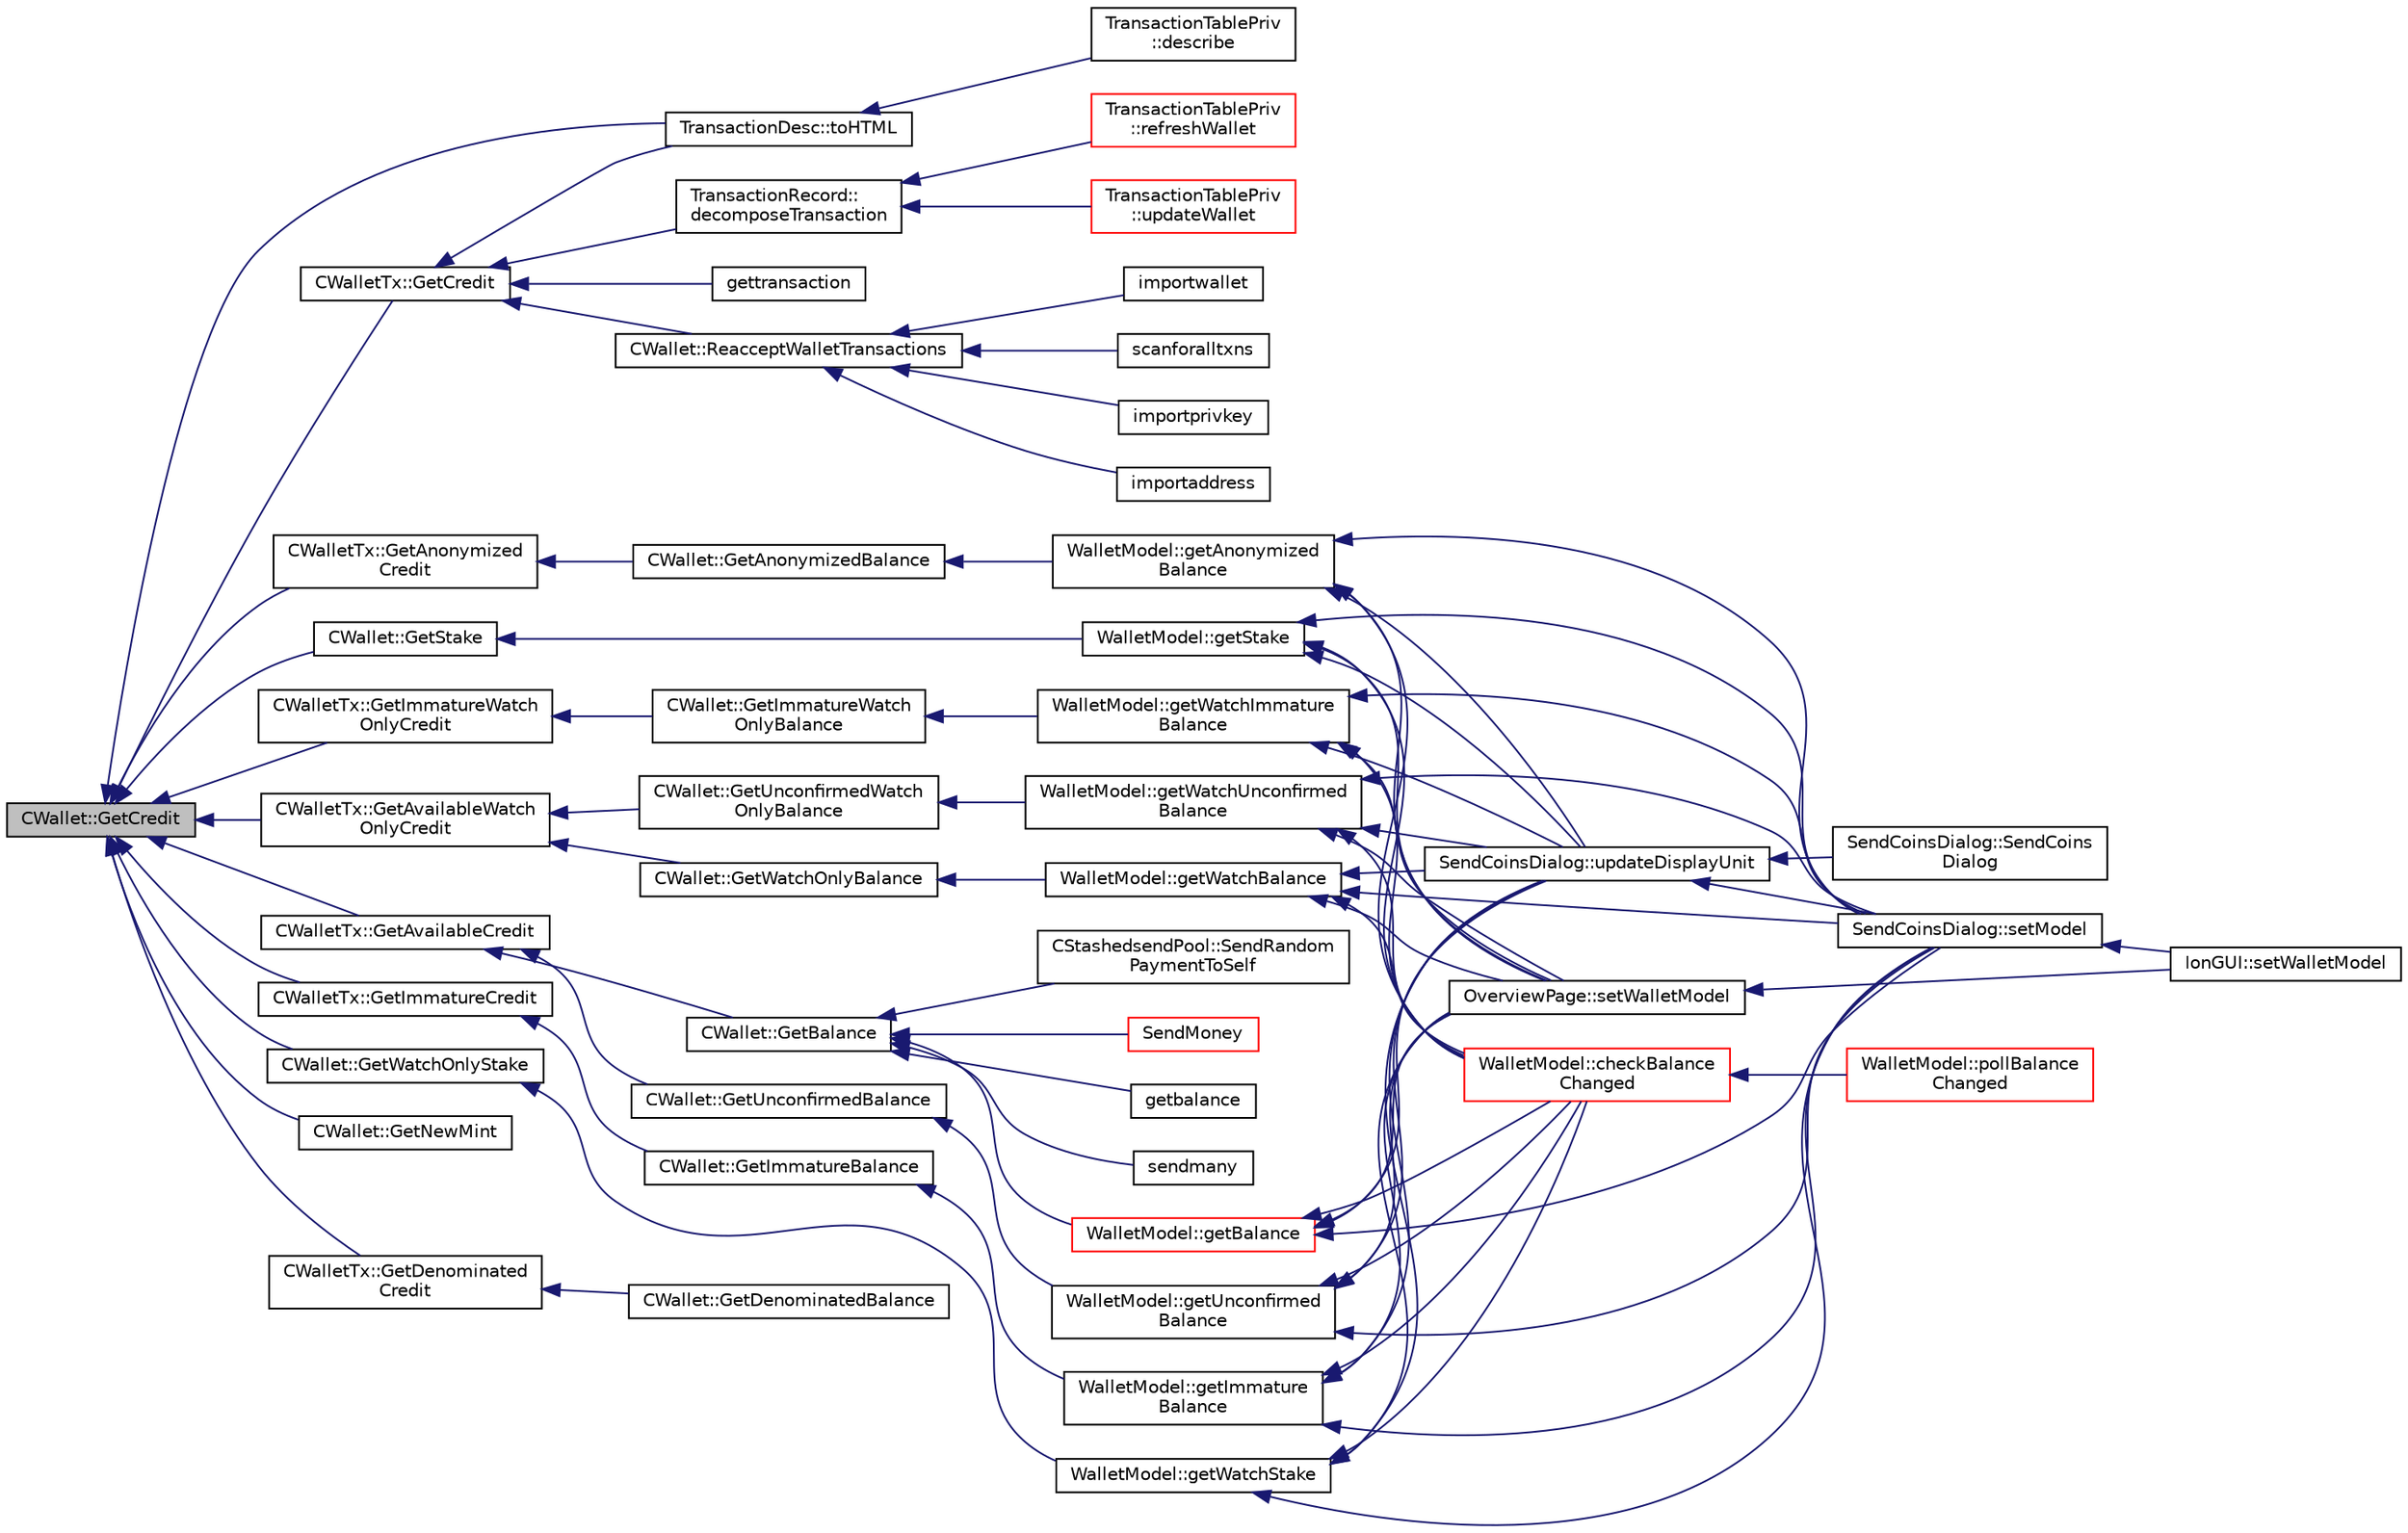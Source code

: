 digraph "CWallet::GetCredit"
{
  edge [fontname="Helvetica",fontsize="10",labelfontname="Helvetica",labelfontsize="10"];
  node [fontname="Helvetica",fontsize="10",shape=record];
  rankdir="LR";
  Node546 [label="CWallet::GetCredit",height=0.2,width=0.4,color="black", fillcolor="grey75", style="filled", fontcolor="black"];
  Node546 -> Node547 [dir="back",color="midnightblue",fontsize="10",style="solid",fontname="Helvetica"];
  Node547 [label="TransactionDesc::toHTML",height=0.2,width=0.4,color="black", fillcolor="white", style="filled",URL="$d4/da9/class_transaction_desc.html#ab7c9dbb2048aae121dd9d75df86e64f4"];
  Node547 -> Node548 [dir="back",color="midnightblue",fontsize="10",style="solid",fontname="Helvetica"];
  Node548 [label="TransactionTablePriv\l::describe",height=0.2,width=0.4,color="black", fillcolor="white", style="filled",URL="$d2/ddb/class_transaction_table_priv.html#ab08d44e16bf6dd95b5b83959b3013780"];
  Node546 -> Node549 [dir="back",color="midnightblue",fontsize="10",style="solid",fontname="Helvetica"];
  Node549 [label="CWallet::GetStake",height=0.2,width=0.4,color="black", fillcolor="white", style="filled",URL="$d2/de5/class_c_wallet.html#a87a52700330336da4957026c091916d8"];
  Node549 -> Node550 [dir="back",color="midnightblue",fontsize="10",style="solid",fontname="Helvetica"];
  Node550 [label="WalletModel::getStake",height=0.2,width=0.4,color="black", fillcolor="white", style="filled",URL="$d4/d27/class_wallet_model.html#a52610e28004228368104550b2e652872"];
  Node550 -> Node551 [dir="back",color="midnightblue",fontsize="10",style="solid",fontname="Helvetica"];
  Node551 [label="OverviewPage::setWalletModel",height=0.2,width=0.4,color="black", fillcolor="white", style="filled",URL="$d1/d91/class_overview_page.html#a2ed52a3a87e9c74fee38fa873c9bc71f"];
  Node551 -> Node552 [dir="back",color="midnightblue",fontsize="10",style="solid",fontname="Helvetica"];
  Node552 [label="IonGUI::setWalletModel",height=0.2,width=0.4,color="black", fillcolor="white", style="filled",URL="$dc/d0b/class_ion_g_u_i.html#a37f87db65498b036d387c705a749c45d",tooltip="Set the wallet model. "];
  Node550 -> Node553 [dir="back",color="midnightblue",fontsize="10",style="solid",fontname="Helvetica"];
  Node553 [label="SendCoinsDialog::setModel",height=0.2,width=0.4,color="black", fillcolor="white", style="filled",URL="$d6/de6/class_send_coins_dialog.html#a73a6c1b1850a334ee652ac167713a2aa"];
  Node553 -> Node552 [dir="back",color="midnightblue",fontsize="10",style="solid",fontname="Helvetica"];
  Node550 -> Node554 [dir="back",color="midnightblue",fontsize="10",style="solid",fontname="Helvetica"];
  Node554 [label="SendCoinsDialog::updateDisplayUnit",height=0.2,width=0.4,color="black", fillcolor="white", style="filled",URL="$d6/de6/class_send_coins_dialog.html#a74815ad8502b126200b6fd2e59e9f042"];
  Node554 -> Node555 [dir="back",color="midnightblue",fontsize="10",style="solid",fontname="Helvetica"];
  Node555 [label="SendCoinsDialog::SendCoins\lDialog",height=0.2,width=0.4,color="black", fillcolor="white", style="filled",URL="$d6/de6/class_send_coins_dialog.html#a0df5bc29d1df68eda44826651afc595f"];
  Node554 -> Node553 [dir="back",color="midnightblue",fontsize="10",style="solid",fontname="Helvetica"];
  Node550 -> Node556 [dir="back",color="midnightblue",fontsize="10",style="solid",fontname="Helvetica"];
  Node556 [label="WalletModel::checkBalance\lChanged",height=0.2,width=0.4,color="red", fillcolor="white", style="filled",URL="$d4/d27/class_wallet_model.html#adcc4eb8cd71cb4de223621866bb7fb7d"];
  Node556 -> Node557 [dir="back",color="midnightblue",fontsize="10",style="solid",fontname="Helvetica"];
  Node557 [label="WalletModel::pollBalance\lChanged",height=0.2,width=0.4,color="red", fillcolor="white", style="filled",URL="$d4/d27/class_wallet_model.html#a51469b2d95cfd4bc0a14ee456fca7b95"];
  Node546 -> Node560 [dir="back",color="midnightblue",fontsize="10",style="solid",fontname="Helvetica"];
  Node560 [label="CWallet::GetNewMint",height=0.2,width=0.4,color="black", fillcolor="white", style="filled",URL="$d2/de5/class_c_wallet.html#ac25ce29902498fb0092886a63ae195b8"];
  Node546 -> Node561 [dir="back",color="midnightblue",fontsize="10",style="solid",fontname="Helvetica"];
  Node561 [label="CWallet::GetWatchOnlyStake",height=0.2,width=0.4,color="black", fillcolor="white", style="filled",URL="$d2/de5/class_c_wallet.html#a82b1de8131c2cdd7ec158a06f42586e0"];
  Node561 -> Node562 [dir="back",color="midnightblue",fontsize="10",style="solid",fontname="Helvetica"];
  Node562 [label="WalletModel::getWatchStake",height=0.2,width=0.4,color="black", fillcolor="white", style="filled",URL="$d4/d27/class_wallet_model.html#a0ce2b0a7228e7c8f11e083d20ff005a3"];
  Node562 -> Node551 [dir="back",color="midnightblue",fontsize="10",style="solid",fontname="Helvetica"];
  Node562 -> Node553 [dir="back",color="midnightblue",fontsize="10",style="solid",fontname="Helvetica"];
  Node562 -> Node554 [dir="back",color="midnightblue",fontsize="10",style="solid",fontname="Helvetica"];
  Node562 -> Node556 [dir="back",color="midnightblue",fontsize="10",style="solid",fontname="Helvetica"];
  Node546 -> Node563 [dir="back",color="midnightblue",fontsize="10",style="solid",fontname="Helvetica"];
  Node563 [label="CWalletTx::GetCredit",height=0.2,width=0.4,color="black", fillcolor="white", style="filled",URL="$d6/d53/class_c_wallet_tx.html#a176e9ecbafbee27d604acbab9804885d"];
  Node563 -> Node547 [dir="back",color="midnightblue",fontsize="10",style="solid",fontname="Helvetica"];
  Node563 -> Node564 [dir="back",color="midnightblue",fontsize="10",style="solid",fontname="Helvetica"];
  Node564 [label="TransactionRecord::\ldecomposeTransaction",height=0.2,width=0.4,color="black", fillcolor="white", style="filled",URL="$d1/da7/class_transaction_record.html#a9f5db4465fa5fdcc3f9af525096bcdb9"];
  Node564 -> Node565 [dir="back",color="midnightblue",fontsize="10",style="solid",fontname="Helvetica"];
  Node565 [label="TransactionTablePriv\l::refreshWallet",height=0.2,width=0.4,color="red", fillcolor="white", style="filled",URL="$d2/ddb/class_transaction_table_priv.html#a1f81da5d7cfb2aac03a5e18e6bc91792"];
  Node564 -> Node567 [dir="back",color="midnightblue",fontsize="10",style="solid",fontname="Helvetica"];
  Node567 [label="TransactionTablePriv\l::updateWallet",height=0.2,width=0.4,color="red", fillcolor="white", style="filled",URL="$d2/ddb/class_transaction_table_priv.html#a5a8454ce91251c4d9eb927bf2850745c"];
  Node563 -> Node569 [dir="back",color="midnightblue",fontsize="10",style="solid",fontname="Helvetica"];
  Node569 [label="gettransaction",height=0.2,width=0.4,color="black", fillcolor="white", style="filled",URL="$df/d1d/rpcwallet_8cpp.html#a845c15a1402787fcf2cc021111ea89f5"];
  Node563 -> Node570 [dir="back",color="midnightblue",fontsize="10",style="solid",fontname="Helvetica"];
  Node570 [label="CWallet::ReacceptWalletTransactions",height=0.2,width=0.4,color="black", fillcolor="white", style="filled",URL="$d2/de5/class_c_wallet.html#a796c23450c8482e10e0c75ae5c1fa8ed"];
  Node570 -> Node571 [dir="back",color="midnightblue",fontsize="10",style="solid",fontname="Helvetica"];
  Node571 [label="importprivkey",height=0.2,width=0.4,color="black", fillcolor="white", style="filled",URL="$dc/dbf/rpcdump_8cpp.html#a3a6fdb974fce01220a895393d444e981"];
  Node570 -> Node572 [dir="back",color="midnightblue",fontsize="10",style="solid",fontname="Helvetica"];
  Node572 [label="importaddress",height=0.2,width=0.4,color="black", fillcolor="white", style="filled",URL="$dc/dbf/rpcdump_8cpp.html#a457bc572859c8265c72a0afd1a6db56c"];
  Node570 -> Node573 [dir="back",color="midnightblue",fontsize="10",style="solid",fontname="Helvetica"];
  Node573 [label="importwallet",height=0.2,width=0.4,color="black", fillcolor="white", style="filled",URL="$dc/dbf/rpcdump_8cpp.html#a2566d5c9dd1938b74e70398cdb3ac5c1"];
  Node570 -> Node574 [dir="back",color="midnightblue",fontsize="10",style="solid",fontname="Helvetica"];
  Node574 [label="scanforalltxns",height=0.2,width=0.4,color="black", fillcolor="white", style="filled",URL="$df/d1d/rpcwallet_8cpp.html#a798669ad37caa71ddd18f73bc5aa5841"];
  Node546 -> Node575 [dir="back",color="midnightblue",fontsize="10",style="solid",fontname="Helvetica"];
  Node575 [label="CWalletTx::GetImmatureCredit",height=0.2,width=0.4,color="black", fillcolor="white", style="filled",URL="$d6/d53/class_c_wallet_tx.html#a19bb617269ab1ce42f5d18e1f1f8db09"];
  Node575 -> Node576 [dir="back",color="midnightblue",fontsize="10",style="solid",fontname="Helvetica"];
  Node576 [label="CWallet::GetImmatureBalance",height=0.2,width=0.4,color="black", fillcolor="white", style="filled",URL="$d2/de5/class_c_wallet.html#a6ab8dfa75c5c8d5539325f3981697964"];
  Node576 -> Node577 [dir="back",color="midnightblue",fontsize="10",style="solid",fontname="Helvetica"];
  Node577 [label="WalletModel::getImmature\lBalance",height=0.2,width=0.4,color="black", fillcolor="white", style="filled",URL="$d4/d27/class_wallet_model.html#ac5dbbc28b2c8ecd2e00fb45c6a2cb6f8"];
  Node577 -> Node551 [dir="back",color="midnightblue",fontsize="10",style="solid",fontname="Helvetica"];
  Node577 -> Node553 [dir="back",color="midnightblue",fontsize="10",style="solid",fontname="Helvetica"];
  Node577 -> Node554 [dir="back",color="midnightblue",fontsize="10",style="solid",fontname="Helvetica"];
  Node577 -> Node556 [dir="back",color="midnightblue",fontsize="10",style="solid",fontname="Helvetica"];
  Node546 -> Node578 [dir="back",color="midnightblue",fontsize="10",style="solid",fontname="Helvetica"];
  Node578 [label="CWalletTx::GetAvailableCredit",height=0.2,width=0.4,color="black", fillcolor="white", style="filled",URL="$d6/d53/class_c_wallet_tx.html#af3c82ba365c720dd3d929b86bf432ef6"];
  Node578 -> Node579 [dir="back",color="midnightblue",fontsize="10",style="solid",fontname="Helvetica"];
  Node579 [label="CWallet::GetBalance",height=0.2,width=0.4,color="black", fillcolor="white", style="filled",URL="$d2/de5/class_c_wallet.html#aa6522c2833bc0a84d216cf102b51ba05"];
  Node579 -> Node580 [dir="back",color="midnightblue",fontsize="10",style="solid",fontname="Helvetica"];
  Node580 [label="WalletModel::getBalance",height=0.2,width=0.4,color="red", fillcolor="white", style="filled",URL="$d4/d27/class_wallet_model.html#a4d2cb225a19b89c64f4b5d81faf89beb"];
  Node580 -> Node551 [dir="back",color="midnightblue",fontsize="10",style="solid",fontname="Helvetica"];
  Node580 -> Node553 [dir="back",color="midnightblue",fontsize="10",style="solid",fontname="Helvetica"];
  Node580 -> Node554 [dir="back",color="midnightblue",fontsize="10",style="solid",fontname="Helvetica"];
  Node580 -> Node556 [dir="back",color="midnightblue",fontsize="10",style="solid",fontname="Helvetica"];
  Node579 -> Node583 [dir="back",color="midnightblue",fontsize="10",style="solid",fontname="Helvetica"];
  Node583 [label="SendMoney",height=0.2,width=0.4,color="red", fillcolor="white", style="filled",URL="$d5/d6b/rpcstashedsend_8cpp.html#a49669702f73a24c1d1dc5a08d7c0785f"];
  Node579 -> Node589 [dir="back",color="midnightblue",fontsize="10",style="solid",fontname="Helvetica"];
  Node589 [label="getbalance",height=0.2,width=0.4,color="black", fillcolor="white", style="filled",URL="$df/d1d/rpcwallet_8cpp.html#a1fdcef480c78c033eb587bd442ec305f"];
  Node579 -> Node590 [dir="back",color="midnightblue",fontsize="10",style="solid",fontname="Helvetica"];
  Node590 [label="sendmany",height=0.2,width=0.4,color="black", fillcolor="white", style="filled",URL="$df/d1d/rpcwallet_8cpp.html#adeb5f23f20fb4e589dab23cadf75c92d"];
  Node579 -> Node591 [dir="back",color="midnightblue",fontsize="10",style="solid",fontname="Helvetica"];
  Node591 [label="CStashedsendPool::SendRandom\lPaymentToSelf",height=0.2,width=0.4,color="black", fillcolor="white", style="filled",URL="$dd/d8a/class_c_stashedsend_pool.html#acd9417cd11b55cbec6a04a41fbbba939",tooltip="Used for liquidity providers. "];
  Node578 -> Node592 [dir="back",color="midnightblue",fontsize="10",style="solid",fontname="Helvetica"];
  Node592 [label="CWallet::GetUnconfirmedBalance",height=0.2,width=0.4,color="black", fillcolor="white", style="filled",URL="$d2/de5/class_c_wallet.html#a6e6e1497535d499242c2f2a76d1cbe63"];
  Node592 -> Node593 [dir="back",color="midnightblue",fontsize="10",style="solid",fontname="Helvetica"];
  Node593 [label="WalletModel::getUnconfirmed\lBalance",height=0.2,width=0.4,color="black", fillcolor="white", style="filled",URL="$d4/d27/class_wallet_model.html#a5028f20a33e0d17942abeea537916736"];
  Node593 -> Node551 [dir="back",color="midnightblue",fontsize="10",style="solid",fontname="Helvetica"];
  Node593 -> Node553 [dir="back",color="midnightblue",fontsize="10",style="solid",fontname="Helvetica"];
  Node593 -> Node554 [dir="back",color="midnightblue",fontsize="10",style="solid",fontname="Helvetica"];
  Node593 -> Node556 [dir="back",color="midnightblue",fontsize="10",style="solid",fontname="Helvetica"];
  Node546 -> Node594 [dir="back",color="midnightblue",fontsize="10",style="solid",fontname="Helvetica"];
  Node594 [label="CWalletTx::GetAnonymized\lCredit",height=0.2,width=0.4,color="black", fillcolor="white", style="filled",URL="$d6/d53/class_c_wallet_tx.html#a49cae757845e1bf0cb3c8e17bd96d4a1"];
  Node594 -> Node595 [dir="back",color="midnightblue",fontsize="10",style="solid",fontname="Helvetica"];
  Node595 [label="CWallet::GetAnonymizedBalance",height=0.2,width=0.4,color="black", fillcolor="white", style="filled",URL="$d2/de5/class_c_wallet.html#ad71e805ab9614962a57cb931e91b4297"];
  Node595 -> Node596 [dir="back",color="midnightblue",fontsize="10",style="solid",fontname="Helvetica"];
  Node596 [label="WalletModel::getAnonymized\lBalance",height=0.2,width=0.4,color="black", fillcolor="white", style="filled",URL="$d4/d27/class_wallet_model.html#a3b4c7b849fca17bb1f8e315e23e68c7d"];
  Node596 -> Node551 [dir="back",color="midnightblue",fontsize="10",style="solid",fontname="Helvetica"];
  Node596 -> Node553 [dir="back",color="midnightblue",fontsize="10",style="solid",fontname="Helvetica"];
  Node596 -> Node554 [dir="back",color="midnightblue",fontsize="10",style="solid",fontname="Helvetica"];
  Node596 -> Node556 [dir="back",color="midnightblue",fontsize="10",style="solid",fontname="Helvetica"];
  Node546 -> Node597 [dir="back",color="midnightblue",fontsize="10",style="solid",fontname="Helvetica"];
  Node597 [label="CWalletTx::GetDenominated\lCredit",height=0.2,width=0.4,color="black", fillcolor="white", style="filled",URL="$d6/d53/class_c_wallet_tx.html#add56840ebbe56702eeddbfda1870d628"];
  Node597 -> Node598 [dir="back",color="midnightblue",fontsize="10",style="solid",fontname="Helvetica"];
  Node598 [label="CWallet::GetDenominatedBalance",height=0.2,width=0.4,color="black", fillcolor="white", style="filled",URL="$d2/de5/class_c_wallet.html#a3d9f78bd52a2bd03a9e79c1a84e76cd7"];
  Node546 -> Node599 [dir="back",color="midnightblue",fontsize="10",style="solid",fontname="Helvetica"];
  Node599 [label="CWalletTx::GetImmatureWatch\lOnlyCredit",height=0.2,width=0.4,color="black", fillcolor="white", style="filled",URL="$d6/d53/class_c_wallet_tx.html#a72f8eabb937fe06b415316c2ef4ea510"];
  Node599 -> Node600 [dir="back",color="midnightblue",fontsize="10",style="solid",fontname="Helvetica"];
  Node600 [label="CWallet::GetImmatureWatch\lOnlyBalance",height=0.2,width=0.4,color="black", fillcolor="white", style="filled",URL="$d2/de5/class_c_wallet.html#a1372ba886aaeda65bf28758c9ccb65b4"];
  Node600 -> Node601 [dir="back",color="midnightblue",fontsize="10",style="solid",fontname="Helvetica"];
  Node601 [label="WalletModel::getWatchImmature\lBalance",height=0.2,width=0.4,color="black", fillcolor="white", style="filled",URL="$d4/d27/class_wallet_model.html#a9da743fbe881d4928eeafc48f50ef3d5"];
  Node601 -> Node551 [dir="back",color="midnightblue",fontsize="10",style="solid",fontname="Helvetica"];
  Node601 -> Node553 [dir="back",color="midnightblue",fontsize="10",style="solid",fontname="Helvetica"];
  Node601 -> Node554 [dir="back",color="midnightblue",fontsize="10",style="solid",fontname="Helvetica"];
  Node601 -> Node556 [dir="back",color="midnightblue",fontsize="10",style="solid",fontname="Helvetica"];
  Node546 -> Node602 [dir="back",color="midnightblue",fontsize="10",style="solid",fontname="Helvetica"];
  Node602 [label="CWalletTx::GetAvailableWatch\lOnlyCredit",height=0.2,width=0.4,color="black", fillcolor="white", style="filled",URL="$d6/d53/class_c_wallet_tx.html#ac78c4da3c420b2b28370cba7044dd68d"];
  Node602 -> Node603 [dir="back",color="midnightblue",fontsize="10",style="solid",fontname="Helvetica"];
  Node603 [label="CWallet::GetWatchOnlyBalance",height=0.2,width=0.4,color="black", fillcolor="white", style="filled",URL="$d2/de5/class_c_wallet.html#a92a58ebac7d7d398597657600db56611"];
  Node603 -> Node604 [dir="back",color="midnightblue",fontsize="10",style="solid",fontname="Helvetica"];
  Node604 [label="WalletModel::getWatchBalance",height=0.2,width=0.4,color="black", fillcolor="white", style="filled",URL="$d4/d27/class_wallet_model.html#a6d9050286d99bccb4a28a8d88f0ca5f8"];
  Node604 -> Node551 [dir="back",color="midnightblue",fontsize="10",style="solid",fontname="Helvetica"];
  Node604 -> Node553 [dir="back",color="midnightblue",fontsize="10",style="solid",fontname="Helvetica"];
  Node604 -> Node554 [dir="back",color="midnightblue",fontsize="10",style="solid",fontname="Helvetica"];
  Node604 -> Node556 [dir="back",color="midnightblue",fontsize="10",style="solid",fontname="Helvetica"];
  Node602 -> Node605 [dir="back",color="midnightblue",fontsize="10",style="solid",fontname="Helvetica"];
  Node605 [label="CWallet::GetUnconfirmedWatch\lOnlyBalance",height=0.2,width=0.4,color="black", fillcolor="white", style="filled",URL="$d2/de5/class_c_wallet.html#ab0c110f14f0429f9de594b2293837621"];
  Node605 -> Node606 [dir="back",color="midnightblue",fontsize="10",style="solid",fontname="Helvetica"];
  Node606 [label="WalletModel::getWatchUnconfirmed\lBalance",height=0.2,width=0.4,color="black", fillcolor="white", style="filled",URL="$d4/d27/class_wallet_model.html#a691b35afd9aff056e1398fd057691ff1"];
  Node606 -> Node551 [dir="back",color="midnightblue",fontsize="10",style="solid",fontname="Helvetica"];
  Node606 -> Node553 [dir="back",color="midnightblue",fontsize="10",style="solid",fontname="Helvetica"];
  Node606 -> Node554 [dir="back",color="midnightblue",fontsize="10",style="solid",fontname="Helvetica"];
  Node606 -> Node556 [dir="back",color="midnightblue",fontsize="10",style="solid",fontname="Helvetica"];
}
